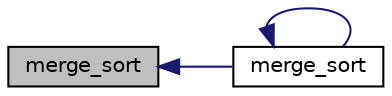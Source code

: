 digraph G
{
  edge [fontname="Helvetica",fontsize="10",labelfontname="Helvetica",labelfontsize="10"];
  node [fontname="Helvetica",fontsize="10",shape=record];
  rankdir="LR";
  Node1 [label="merge_sort",height=0.2,width=0.4,color="black", fillcolor="grey75", style="filled" fontcolor="black"];
  Node1 -> Node2 [dir="back",color="midnightblue",fontsize="10",style="solid",fontname="Helvetica"];
  Node2 [label="merge_sort",height=0.2,width=0.4,color="black", fillcolor="white", style="filled",URL="$sortowania_8cpp.html#adfe1e073cd89e08ac3ccef182ee5950a",tooltip="Definicja metody klasy sortowania."];
  Node2 -> Node2 [dir="back",color="midnightblue",fontsize="10",style="solid",fontname="Helvetica"];
}
